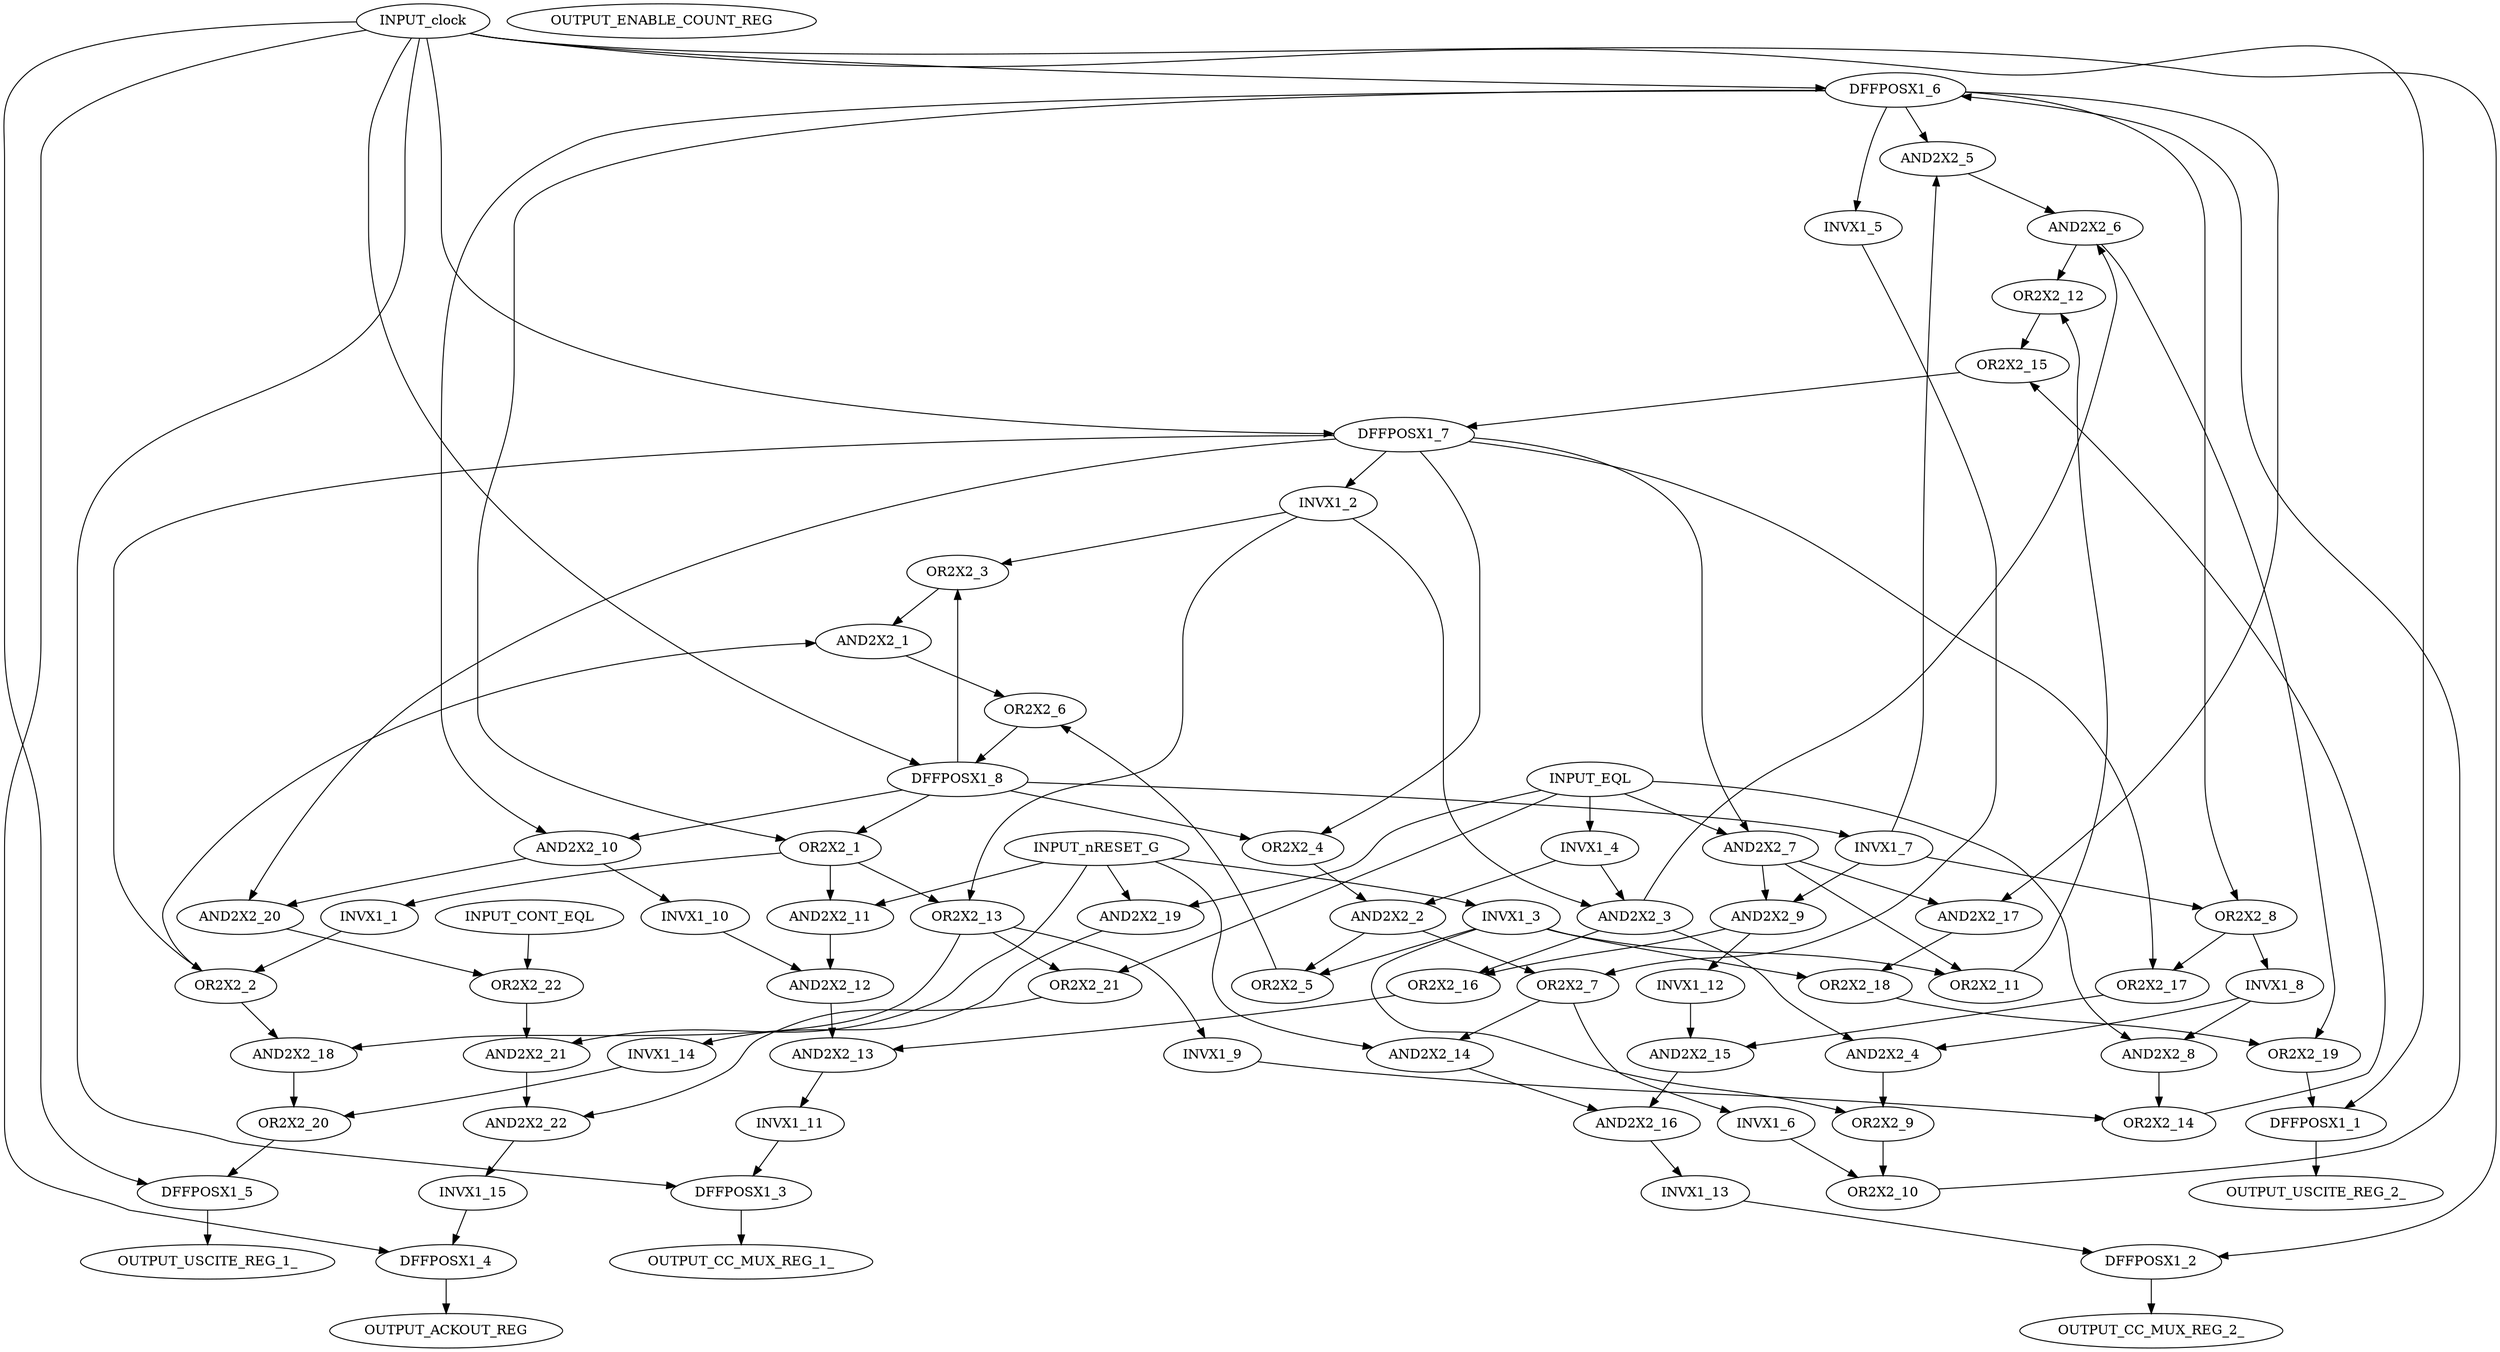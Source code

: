 strict digraph "" {
	INPUT_CONT_EQL -> OR2X2_22;
	OUTPUT_ENABLE_COUNT_REG;
	INPUT_EQL -> AND2X2_19;
	INPUT_EQL -> AND2X2_7;
	INPUT_EQL -> AND2X2_8;
	INPUT_EQL -> INVX1_4;
	INPUT_EQL -> OR2X2_21;
	INPUT_clock -> DFFPOSX1_1;
	INPUT_clock -> DFFPOSX1_2;
	INPUT_clock -> DFFPOSX1_3;
	INPUT_clock -> DFFPOSX1_4;
	INPUT_clock -> DFFPOSX1_5;
	INPUT_clock -> DFFPOSX1_6;
	INPUT_clock -> DFFPOSX1_7;
	INPUT_clock -> DFFPOSX1_8;
	INPUT_nRESET_G -> AND2X2_11;
	INPUT_nRESET_G -> AND2X2_14;
	INPUT_nRESET_G -> AND2X2_19;
	INPUT_nRESET_G -> AND2X2_21;
	INPUT_nRESET_G -> INVX1_3;
	AND2X2_1 -> OR2X2_6;
	AND2X2_10 -> AND2X2_20;
	AND2X2_10 -> INVX1_10;
	AND2X2_11 -> AND2X2_12;
	AND2X2_12 -> AND2X2_13;
	AND2X2_13 -> INVX1_11;
	AND2X2_14 -> AND2X2_16;
	AND2X2_15 -> AND2X2_16;
	AND2X2_16 -> INVX1_13;
	AND2X2_17 -> OR2X2_18;
	AND2X2_18 -> OR2X2_20;
	AND2X2_19 -> INVX1_14;
	AND2X2_2 -> OR2X2_5;
	AND2X2_2 -> OR2X2_7;
	AND2X2_20 -> OR2X2_22;
	AND2X2_21 -> AND2X2_22;
	AND2X2_22 -> INVX1_15;
	AND2X2_3 -> AND2X2_4;
	AND2X2_3 -> AND2X2_6;
	AND2X2_3 -> OR2X2_16;
	AND2X2_4 -> OR2X2_9;
	AND2X2_5 -> AND2X2_6;
	AND2X2_6 -> OR2X2_12;
	AND2X2_6 -> OR2X2_19;
	AND2X2_7 -> AND2X2_17;
	AND2X2_7 -> AND2X2_9;
	AND2X2_7 -> OR2X2_11;
	AND2X2_8 -> OR2X2_14;
	AND2X2_9 -> INVX1_12;
	AND2X2_9 -> OR2X2_16;
	DFFPOSX1_1 -> OUTPUT_USCITE_REG_2_;
	DFFPOSX1_2 -> OUTPUT_CC_MUX_REG_2_;
	DFFPOSX1_3 -> OUTPUT_CC_MUX_REG_1_;
	DFFPOSX1_4 -> OUTPUT_ACKOUT_REG;
	DFFPOSX1_5 -> OUTPUT_USCITE_REG_1_;
	DFFPOSX1_6 -> AND2X2_10;
	DFFPOSX1_6 -> AND2X2_17;
	DFFPOSX1_6 -> AND2X2_5;
	DFFPOSX1_6 -> INVX1_5;
	DFFPOSX1_6 -> OR2X2_1;
	DFFPOSX1_6 -> OR2X2_8;
	DFFPOSX1_7 -> AND2X2_20;
	DFFPOSX1_7 -> AND2X2_7;
	DFFPOSX1_7 -> INVX1_2;
	DFFPOSX1_7 -> OR2X2_17;
	DFFPOSX1_7 -> OR2X2_2;
	DFFPOSX1_7 -> OR2X2_4;
	DFFPOSX1_8 -> AND2X2_10;
	DFFPOSX1_8 -> INVX1_7;
	DFFPOSX1_8 -> OR2X2_1;
	DFFPOSX1_8 -> OR2X2_3;
	DFFPOSX1_8 -> OR2X2_4;
	INVX1_1 -> OR2X2_2;
	INVX1_10 -> AND2X2_12;
	INVX1_11 -> DFFPOSX1_3;
	INVX1_12 -> AND2X2_15;
	INVX1_13 -> DFFPOSX1_2;
	INVX1_14 -> OR2X2_20;
	INVX1_15 -> DFFPOSX1_4;
	INVX1_2 -> AND2X2_3;
	INVX1_2 -> OR2X2_13;
	INVX1_2 -> OR2X2_3;
	INVX1_3 -> OR2X2_11;
	INVX1_3 -> OR2X2_18;
	INVX1_3 -> OR2X2_5;
	INVX1_3 -> OR2X2_9;
	INVX1_4 -> AND2X2_2;
	INVX1_4 -> AND2X2_3;
	INVX1_5 -> OR2X2_7;
	INVX1_6 -> OR2X2_10;
	INVX1_7 -> AND2X2_5;
	INVX1_7 -> AND2X2_9;
	INVX1_7 -> OR2X2_8;
	INVX1_8 -> AND2X2_4;
	INVX1_8 -> AND2X2_8;
	INVX1_9 -> OR2X2_14;
	OR2X2_1 -> AND2X2_11;
	OR2X2_1 -> INVX1_1;
	OR2X2_1 -> OR2X2_13;
	OR2X2_10 -> DFFPOSX1_6;
	OR2X2_11 -> OR2X2_12;
	OR2X2_12 -> OR2X2_15;
	OR2X2_13 -> AND2X2_18;
	OR2X2_13 -> INVX1_9;
	OR2X2_13 -> OR2X2_21;
	OR2X2_14 -> OR2X2_15;
	OR2X2_15 -> DFFPOSX1_7;
	OR2X2_16 -> AND2X2_13;
	OR2X2_17 -> AND2X2_15;
	OR2X2_18 -> OR2X2_19;
	OR2X2_19 -> DFFPOSX1_1;
	OR2X2_2 -> AND2X2_1;
	OR2X2_2 -> AND2X2_18;
	OR2X2_20 -> DFFPOSX1_5;
	OR2X2_21 -> AND2X2_22;
	OR2X2_22 -> AND2X2_21;
	OR2X2_3 -> AND2X2_1;
	OR2X2_4 -> AND2X2_2;
	OR2X2_5 -> OR2X2_6;
	OR2X2_6 -> DFFPOSX1_8;
	OR2X2_7 -> AND2X2_14;
	OR2X2_7 -> INVX1_6;
	OR2X2_8 -> INVX1_8;
	OR2X2_8 -> OR2X2_17;
	OR2X2_9 -> OR2X2_10;
}

